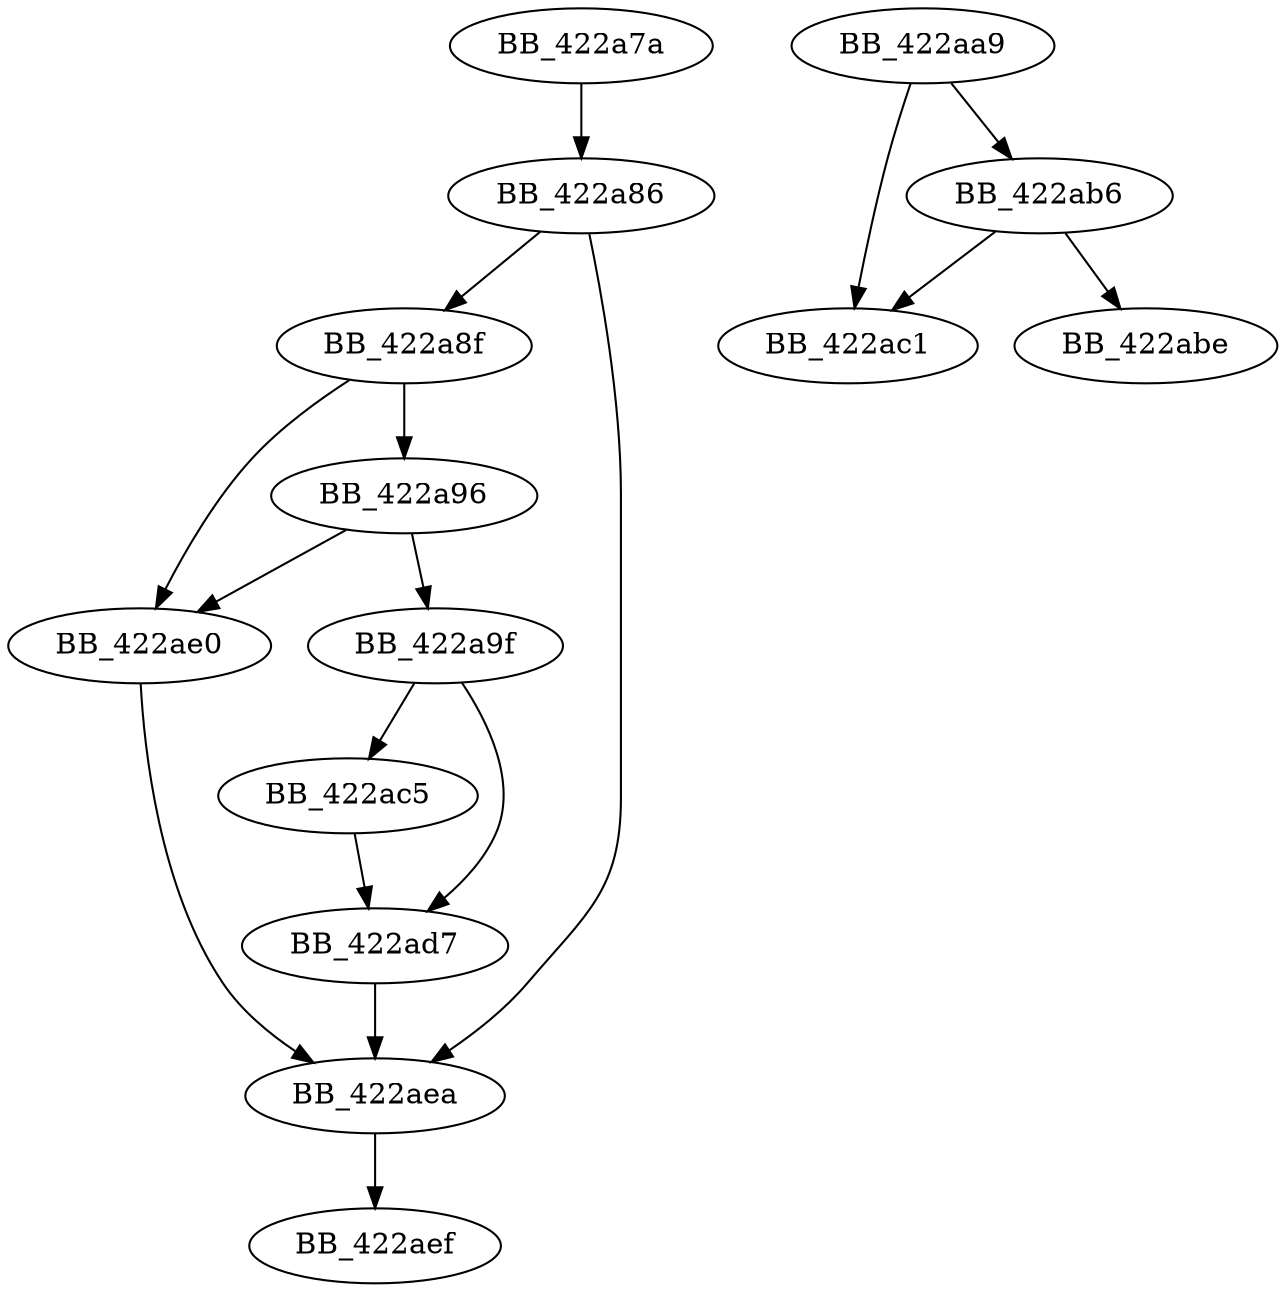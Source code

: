 DiGraph ___set_fpsr_sse2{
BB_422a7a->BB_422a86
BB_422a86->BB_422a8f
BB_422a86->BB_422aea
BB_422a8f->BB_422a96
BB_422a8f->BB_422ae0
BB_422a96->BB_422a9f
BB_422a96->BB_422ae0
BB_422a9f->BB_422ac5
BB_422a9f->BB_422ad7
BB_422aa9->BB_422ab6
BB_422aa9->BB_422ac1
BB_422ab6->BB_422abe
BB_422ab6->BB_422ac1
BB_422ac5->BB_422ad7
BB_422ad7->BB_422aea
BB_422ae0->BB_422aea
BB_422aea->BB_422aef
}
